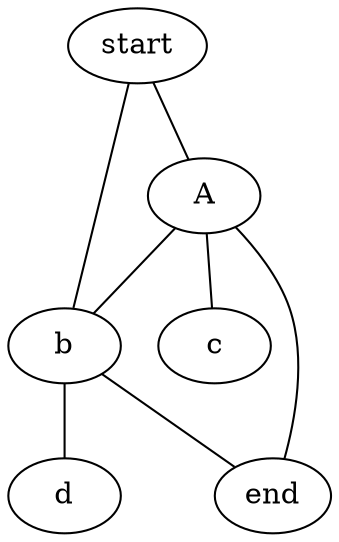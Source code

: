 graph {
    0 [ label = A ]
    1 [ label = b ]
    2 [ label = c ]
    3 [ label = d ]
    4 [ label = end ]
    5 [ label = start ]

    5 -- 0 [ ]
    5 -- 1 [ ]
    0 -- 2 [ ]
    0 -- 1 [ ]
    1 -- 3 [ ]
    0 -- 4 [ ]
    1 -- 4 [ ]
}
